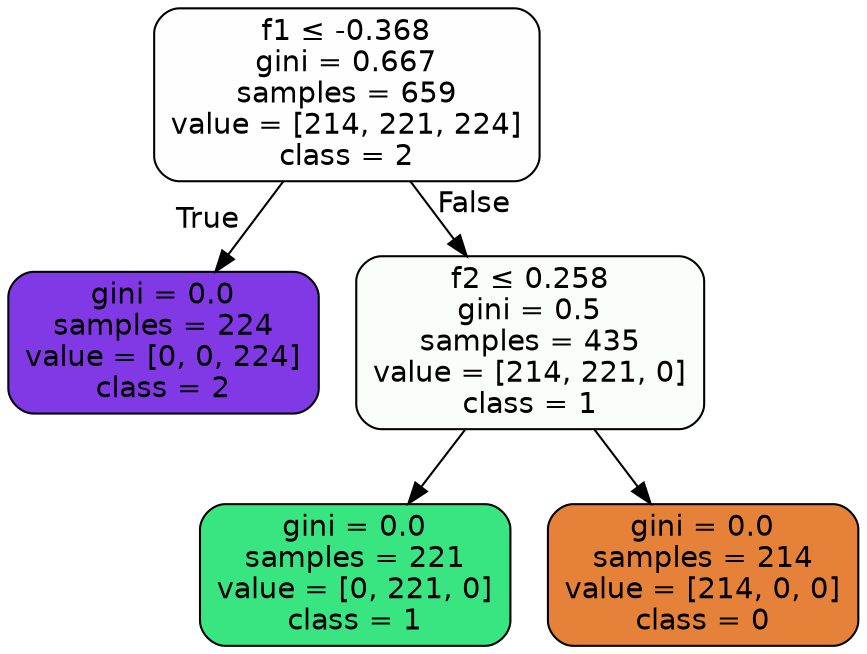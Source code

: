 digraph Tree {
node [shape=box, style="filled, rounded", color="black", fontname="helvetica"] ;
edge [fontname="helvetica"] ;
0 [label=<f1 &le; -0.368<br/>gini = 0.667<br/>samples = 659<br/>value = [214, 221, 224]<br/>class = 2>, fillcolor="#fefeff"] ;
1 [label=<gini = 0.0<br/>samples = 224<br/>value = [0, 0, 224]<br/>class = 2>, fillcolor="#8139e5"] ;
0 -> 1 [labeldistance=2.5, labelangle=45, headlabel="True"] ;
2 [label=<f2 &le; 0.258<br/>gini = 0.5<br/>samples = 435<br/>value = [214, 221, 0]<br/>class = 1>, fillcolor="#f9fefb"] ;
0 -> 2 [labeldistance=2.5, labelangle=-45, headlabel="False"] ;
3 [label=<gini = 0.0<br/>samples = 221<br/>value = [0, 221, 0]<br/>class = 1>, fillcolor="#39e581"] ;
2 -> 3 ;
4 [label=<gini = 0.0<br/>samples = 214<br/>value = [214, 0, 0]<br/>class = 0>, fillcolor="#e58139"] ;
2 -> 4 ;
}